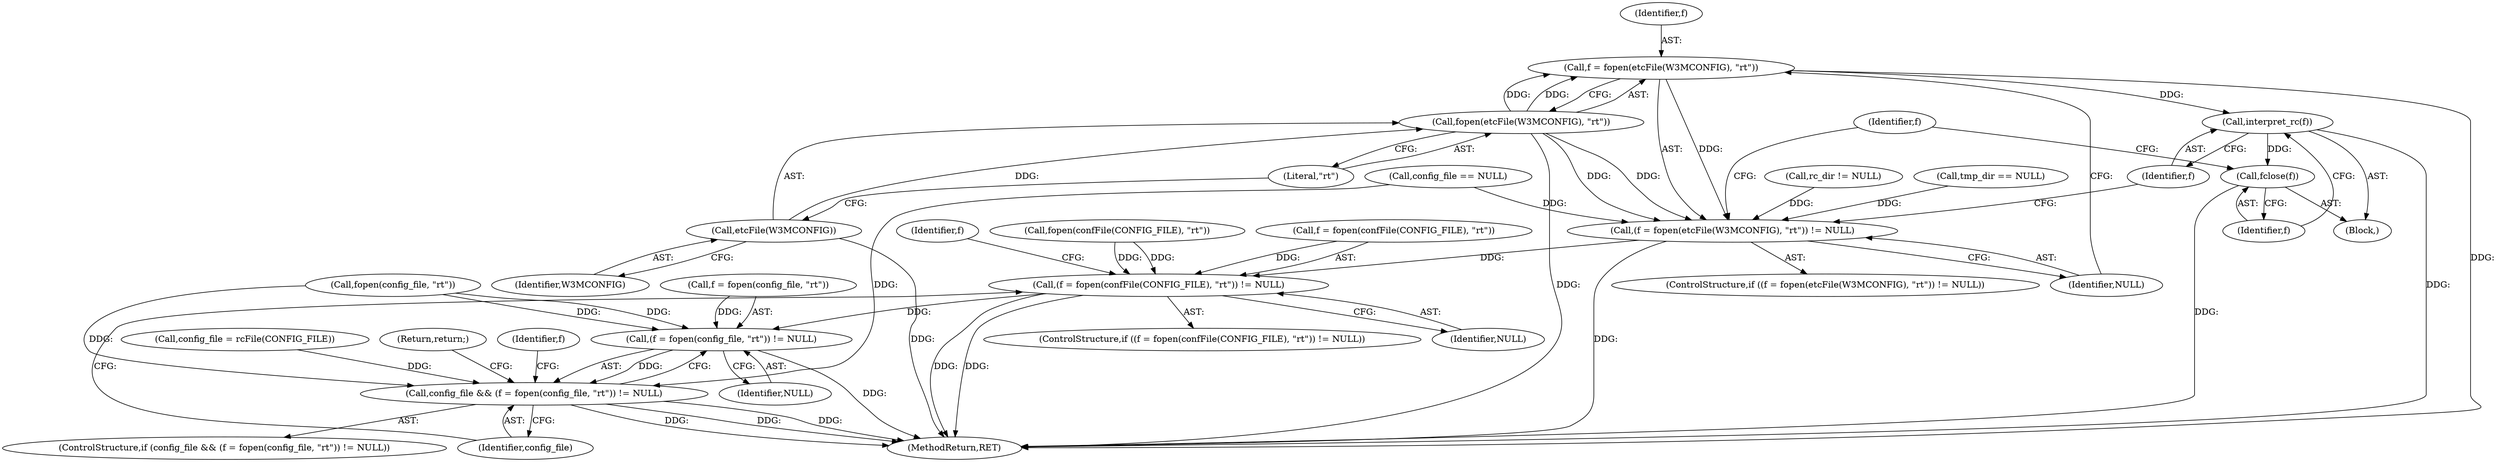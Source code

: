 digraph "0_w3m_18dcbadf2771cdb0c18509b14e4e73505b242753_0@API" {
"1000219" [label="(Call,f = fopen(etcFile(W3MCONFIG), \"rt\"))"];
"1000221" [label="(Call,fopen(etcFile(W3MCONFIG), \"rt\"))"];
"1000222" [label="(Call,etcFile(W3MCONFIG))"];
"1000218" [label="(Call,(f = fopen(etcFile(W3MCONFIG), \"rt\")) != NULL)"];
"1000232" [label="(Call,(f = fopen(confFile(CONFIG_FILE), \"rt\")) != NULL)"];
"1000248" [label="(Call,(f = fopen(config_file, \"rt\")) != NULL)"];
"1000246" [label="(Call,config_file && (f = fopen(config_file, \"rt\")) != NULL)"];
"1000227" [label="(Call,interpret_rc(f))"];
"1000229" [label="(Call,fclose(f))"];
"1000247" [label="(Identifier,config_file)"];
"1000223" [label="(Identifier,W3MCONFIG)"];
"1000246" [label="(Call,config_file && (f = fopen(config_file, \"rt\")) != NULL)"];
"1000230" [label="(Identifier,f)"];
"1000224" [label="(Literal,\"rt\")"];
"1000221" [label="(Call,fopen(etcFile(W3MCONFIG), \"rt\"))"];
"1000218" [label="(Call,(f = fopen(etcFile(W3MCONFIG), \"rt\")) != NULL)"];
"1000114" [label="(Call,rc_dir != NULL)"];
"1000229" [label="(Call,fclose(f))"];
"1000220" [label="(Identifier,f)"];
"1000249" [label="(Call,f = fopen(config_file, \"rt\"))"];
"1000234" [label="(Identifier,f)"];
"1000211" [label="(Call,config_file = rcFile(CONFIG_FILE))"];
"1000225" [label="(Identifier,NULL)"];
"1000314" [label="(Call,tmp_dir == NULL)"];
"1000208" [label="(Call,config_file == NULL)"];
"1000248" [label="(Call,(f = fopen(config_file, \"rt\")) != NULL)"];
"1000228" [label="(Identifier,f)"];
"1000254" [label="(Identifier,NULL)"];
"1000322" [label="(MethodReturn,RET)"];
"1000226" [label="(Block,)"];
"1000233" [label="(Call,f = fopen(confFile(CONFIG_FILE), \"rt\"))"];
"1000235" [label="(Call,fopen(confFile(CONFIG_FILE), \"rt\"))"];
"1000245" [label="(ControlStructure,if (config_file && (f = fopen(config_file, \"rt\")) != NULL))"];
"1000260" [label="(Return,return;)"];
"1000242" [label="(Identifier,f)"];
"1000232" [label="(Call,(f = fopen(confFile(CONFIG_FILE), \"rt\")) != NULL)"];
"1000217" [label="(ControlStructure,if ((f = fopen(etcFile(W3MCONFIG), \"rt\")) != NULL))"];
"1000227" [label="(Call,interpret_rc(f))"];
"1000257" [label="(Identifier,f)"];
"1000219" [label="(Call,f = fopen(etcFile(W3MCONFIG), \"rt\"))"];
"1000231" [label="(ControlStructure,if ((f = fopen(confFile(CONFIG_FILE), \"rt\")) != NULL))"];
"1000239" [label="(Identifier,NULL)"];
"1000251" [label="(Call,fopen(config_file, \"rt\"))"];
"1000222" [label="(Call,etcFile(W3MCONFIG))"];
"1000219" -> "1000218"  [label="AST: "];
"1000219" -> "1000221"  [label="CFG: "];
"1000220" -> "1000219"  [label="AST: "];
"1000221" -> "1000219"  [label="AST: "];
"1000225" -> "1000219"  [label="CFG: "];
"1000219" -> "1000322"  [label="DDG: "];
"1000219" -> "1000218"  [label="DDG: "];
"1000221" -> "1000219"  [label="DDG: "];
"1000221" -> "1000219"  [label="DDG: "];
"1000219" -> "1000227"  [label="DDG: "];
"1000221" -> "1000224"  [label="CFG: "];
"1000222" -> "1000221"  [label="AST: "];
"1000224" -> "1000221"  [label="AST: "];
"1000221" -> "1000322"  [label="DDG: "];
"1000221" -> "1000218"  [label="DDG: "];
"1000221" -> "1000218"  [label="DDG: "];
"1000222" -> "1000221"  [label="DDG: "];
"1000222" -> "1000223"  [label="CFG: "];
"1000223" -> "1000222"  [label="AST: "];
"1000224" -> "1000222"  [label="CFG: "];
"1000222" -> "1000322"  [label="DDG: "];
"1000218" -> "1000217"  [label="AST: "];
"1000218" -> "1000225"  [label="CFG: "];
"1000225" -> "1000218"  [label="AST: "];
"1000228" -> "1000218"  [label="CFG: "];
"1000234" -> "1000218"  [label="CFG: "];
"1000218" -> "1000322"  [label="DDG: "];
"1000208" -> "1000218"  [label="DDG: "];
"1000314" -> "1000218"  [label="DDG: "];
"1000114" -> "1000218"  [label="DDG: "];
"1000218" -> "1000232"  [label="DDG: "];
"1000232" -> "1000231"  [label="AST: "];
"1000232" -> "1000239"  [label="CFG: "];
"1000233" -> "1000232"  [label="AST: "];
"1000239" -> "1000232"  [label="AST: "];
"1000242" -> "1000232"  [label="CFG: "];
"1000247" -> "1000232"  [label="CFG: "];
"1000232" -> "1000322"  [label="DDG: "];
"1000232" -> "1000322"  [label="DDG: "];
"1000233" -> "1000232"  [label="DDG: "];
"1000235" -> "1000232"  [label="DDG: "];
"1000235" -> "1000232"  [label="DDG: "];
"1000232" -> "1000248"  [label="DDG: "];
"1000248" -> "1000246"  [label="AST: "];
"1000248" -> "1000254"  [label="CFG: "];
"1000249" -> "1000248"  [label="AST: "];
"1000254" -> "1000248"  [label="AST: "];
"1000246" -> "1000248"  [label="CFG: "];
"1000248" -> "1000322"  [label="DDG: "];
"1000248" -> "1000246"  [label="DDG: "];
"1000249" -> "1000248"  [label="DDG: "];
"1000251" -> "1000248"  [label="DDG: "];
"1000251" -> "1000248"  [label="DDG: "];
"1000246" -> "1000245"  [label="AST: "];
"1000246" -> "1000247"  [label="CFG: "];
"1000247" -> "1000246"  [label="AST: "];
"1000257" -> "1000246"  [label="CFG: "];
"1000260" -> "1000246"  [label="CFG: "];
"1000246" -> "1000322"  [label="DDG: "];
"1000246" -> "1000322"  [label="DDG: "];
"1000246" -> "1000322"  [label="DDG: "];
"1000208" -> "1000246"  [label="DDG: "];
"1000251" -> "1000246"  [label="DDG: "];
"1000211" -> "1000246"  [label="DDG: "];
"1000227" -> "1000226"  [label="AST: "];
"1000227" -> "1000228"  [label="CFG: "];
"1000228" -> "1000227"  [label="AST: "];
"1000230" -> "1000227"  [label="CFG: "];
"1000227" -> "1000322"  [label="DDG: "];
"1000227" -> "1000229"  [label="DDG: "];
"1000229" -> "1000226"  [label="AST: "];
"1000229" -> "1000230"  [label="CFG: "];
"1000230" -> "1000229"  [label="AST: "];
"1000234" -> "1000229"  [label="CFG: "];
"1000229" -> "1000322"  [label="DDG: "];
}
